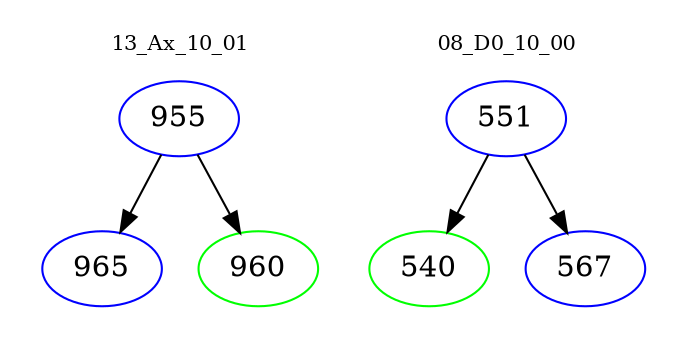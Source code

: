digraph{
subgraph cluster_0 {
color = white
label = "13_Ax_10_01";
fontsize=10;
T0_955 [label="955", color="blue"]
T0_955 -> T0_965 [color="black"]
T0_965 [label="965", color="blue"]
T0_955 -> T0_960 [color="black"]
T0_960 [label="960", color="green"]
}
subgraph cluster_1 {
color = white
label = "08_D0_10_00";
fontsize=10;
T1_551 [label="551", color="blue"]
T1_551 -> T1_540 [color="black"]
T1_540 [label="540", color="green"]
T1_551 -> T1_567 [color="black"]
T1_567 [label="567", color="blue"]
}
}
